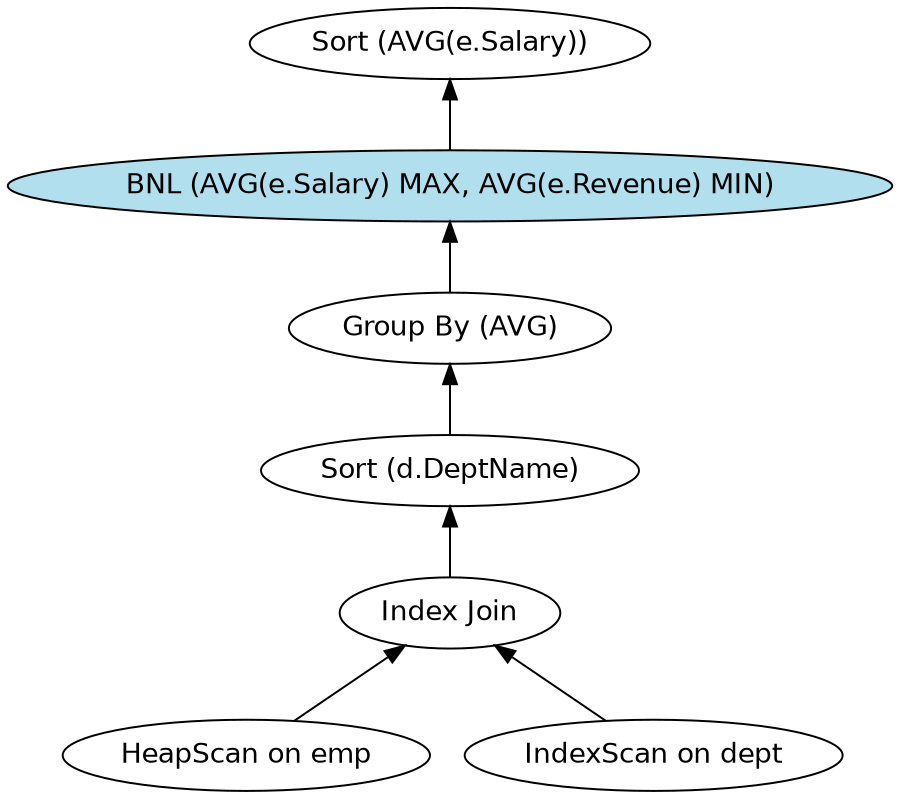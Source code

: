 digraph "agg-bnl-sort" {
	graph [	fontname = "Helvetica",
		fontsize = 10,
		size = "6,6" ];
	node [	fontname = "Helvetica" ];

	SORT [ label="Sort (AVG(e.Salary))" ];
	BNL [ label="BNL (AVG(e.Salary) MAX, AVG(e.Revenue) MIN)", fillcolor=lightblue2, style=filled];
	GROUPBY [ label="Group By (AVG)" ];
	GROUPBYSORT [ label="Sort (d.DeptName)" ];

	SORT -> BNL [ dir=back ];
	BNL -> GROUPBY [ dir=back ];
	GROUPBY ->  GROUPBYSORT [ dir=back ];
	GROUPBYSORT -> "Index Join" [ dir=back ];
	"Index Join" -> "HeapScan on emp" [ dir=back ];
	"Index Join" -> "IndexScan on dept" [ dir=back ];
}